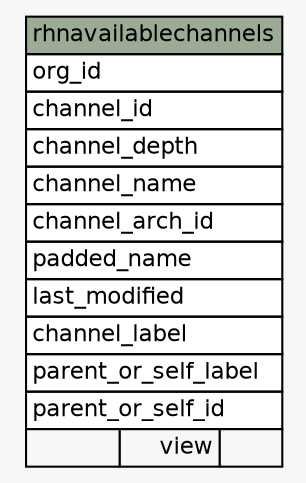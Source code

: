 // dot 2.26.0 on Linux 2.6.32-504.el6.x86_64
// SchemaSpy rev 590
digraph "rhnavailablechannels" {
  graph [
    rankdir="RL"
    bgcolor="#f7f7f7"
    nodesep="0.18"
    ranksep="0.46"
    fontname="Helvetica"
    fontsize="11"
  ];
  node [
    fontname="Helvetica"
    fontsize="11"
    shape="plaintext"
  ];
  edge [
    arrowsize="0.8"
  ];
  "rhnavailablechannels" [
    label=<
    <TABLE BORDER="0" CELLBORDER="1" CELLSPACING="0" BGCOLOR="#ffffff">
      <TR><TD COLSPAN="3" BGCOLOR="#9bab96" ALIGN="CENTER">rhnavailablechannels</TD></TR>
      <TR><TD PORT="org_id" COLSPAN="3" ALIGN="LEFT">org_id</TD></TR>
      <TR><TD PORT="channel_id" COLSPAN="3" ALIGN="LEFT">channel_id</TD></TR>
      <TR><TD PORT="channel_depth" COLSPAN="3" ALIGN="LEFT">channel_depth</TD></TR>
      <TR><TD PORT="channel_name" COLSPAN="3" ALIGN="LEFT">channel_name</TD></TR>
      <TR><TD PORT="channel_arch_id" COLSPAN="3" ALIGN="LEFT">channel_arch_id</TD></TR>
      <TR><TD PORT="padded_name" COLSPAN="3" ALIGN="LEFT">padded_name</TD></TR>
      <TR><TD PORT="last_modified" COLSPAN="3" ALIGN="LEFT">last_modified</TD></TR>
      <TR><TD PORT="channel_label" COLSPAN="3" ALIGN="LEFT">channel_label</TD></TR>
      <TR><TD PORT="parent_or_self_label" COLSPAN="3" ALIGN="LEFT">parent_or_self_label</TD></TR>
      <TR><TD PORT="parent_or_self_id" COLSPAN="3" ALIGN="LEFT">parent_or_self_id</TD></TR>
      <TR><TD ALIGN="LEFT" BGCOLOR="#f7f7f7">  </TD><TD ALIGN="RIGHT" BGCOLOR="#f7f7f7">view</TD><TD ALIGN="RIGHT" BGCOLOR="#f7f7f7">  </TD></TR>
    </TABLE>>
    URL="tables/rhnavailablechannels.html"
    tooltip="rhnavailablechannels"
  ];
}
